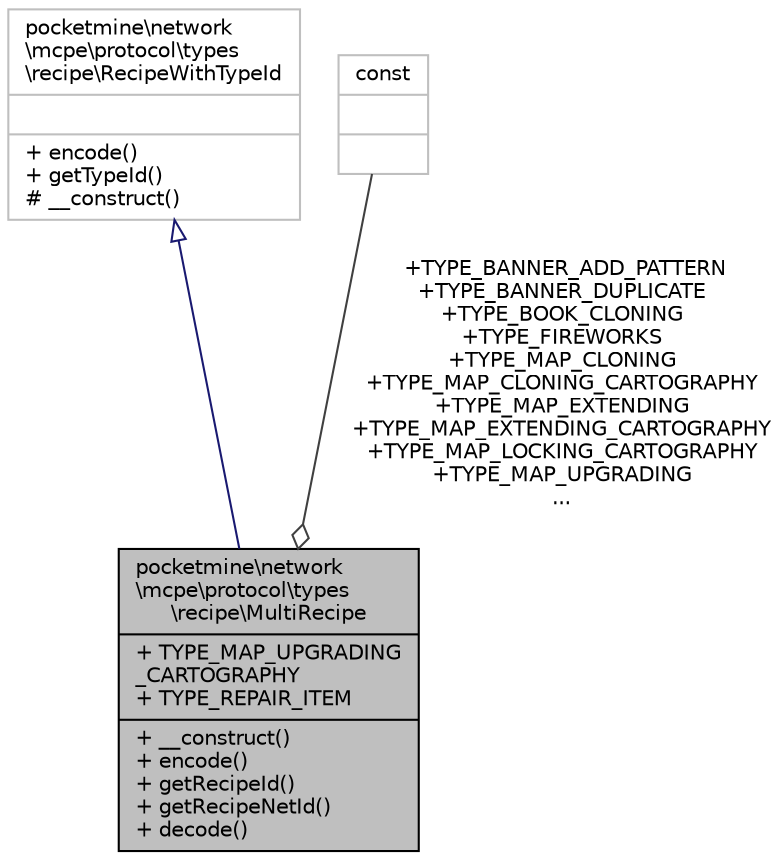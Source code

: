 digraph "pocketmine\network\mcpe\protocol\types\recipe\MultiRecipe"
{
 // INTERACTIVE_SVG=YES
 // LATEX_PDF_SIZE
  edge [fontname="Helvetica",fontsize="10",labelfontname="Helvetica",labelfontsize="10"];
  node [fontname="Helvetica",fontsize="10",shape=record];
  Node1 [label="{pocketmine\\network\l\\mcpe\\protocol\\types\l\\recipe\\MultiRecipe\n|+ TYPE_MAP_UPGRADING\l_CARTOGRAPHY\l+ TYPE_REPAIR_ITEM\l|+ __construct()\l+ encode()\l+ getRecipeId()\l+ getRecipeNetId()\l+ decode()\l}",height=0.2,width=0.4,color="black", fillcolor="grey75", style="filled", fontcolor="black",tooltip=" "];
  Node2 -> Node1 [dir="back",color="midnightblue",fontsize="10",style="solid",arrowtail="onormal",fontname="Helvetica"];
  Node2 [label="{pocketmine\\network\l\\mcpe\\protocol\\types\l\\recipe\\RecipeWithTypeId\n||+ encode()\l+ getTypeId()\l# __construct()\l}",height=0.2,width=0.4,color="grey75", fillcolor="white", style="filled",URL="$dc/d76/classpocketmine_1_1network_1_1mcpe_1_1protocol_1_1types_1_1recipe_1_1_recipe_with_type_id.html",tooltip=" "];
  Node3 -> Node1 [color="grey25",fontsize="10",style="solid",label=" +TYPE_BANNER_ADD_PATTERN\n+TYPE_BANNER_DUPLICATE\n+TYPE_BOOK_CLONING\n+TYPE_FIREWORKS\n+TYPE_MAP_CLONING\n+TYPE_MAP_CLONING_CARTOGRAPHY\n+TYPE_MAP_EXTENDING\n+TYPE_MAP_EXTENDING_CARTOGRAPHY\n+TYPE_MAP_LOCKING_CARTOGRAPHY\n+TYPE_MAP_UPGRADING\n..." ,arrowhead="odiamond",fontname="Helvetica"];
  Node3 [label="{const\n||}",height=0.2,width=0.4,color="grey75", fillcolor="white", style="filled",tooltip=" "];
}
